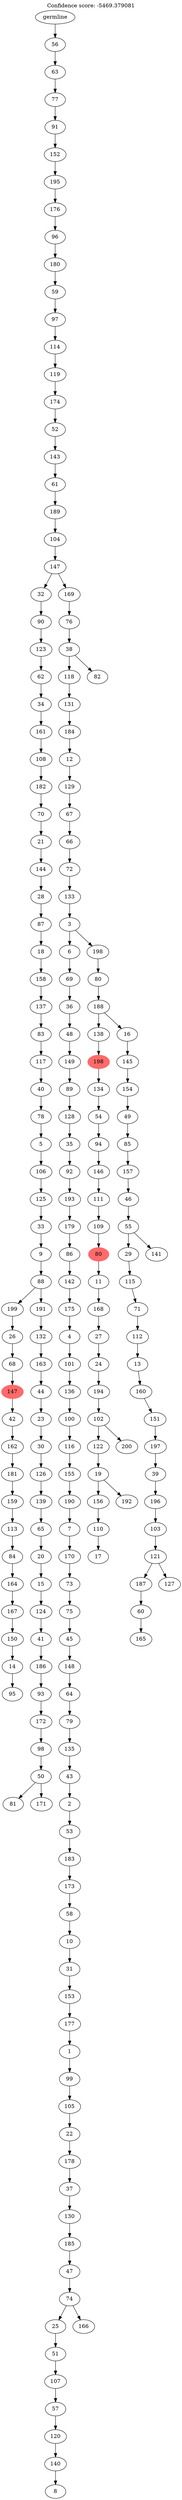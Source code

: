 digraph g {
	"202" -> "203";
	"203" [label="95"];
	"201" -> "202";
	"202" [label="14"];
	"200" -> "201";
	"201" [label="150"];
	"199" -> "200";
	"200" [label="167"];
	"198" -> "199";
	"199" [label="164"];
	"197" -> "198";
	"198" [label="84"];
	"196" -> "197";
	"197" [label="113"];
	"195" -> "196";
	"196" [label="159"];
	"194" -> "195";
	"195" [label="181"];
	"193" -> "194";
	"194" [label="162"];
	"192" -> "193";
	"193" [label="42"];
	"191" -> "192";
	"192" [color=indianred1, style=filled, label="147"];
	"190" -> "191";
	"191" [label="68"];
	"189" -> "190";
	"190" [label="26"];
	"186" -> "187";
	"187" [label="81"];
	"186" -> "188";
	"188" [label="171"];
	"185" -> "186";
	"186" [label="50"];
	"184" -> "185";
	"185" [label="98"];
	"183" -> "184";
	"184" [label="172"];
	"182" -> "183";
	"183" [label="93"];
	"181" -> "182";
	"182" [label="186"];
	"180" -> "181";
	"181" [label="41"];
	"179" -> "180";
	"180" [label="124"];
	"178" -> "179";
	"179" [label="15"];
	"177" -> "178";
	"178" [label="20"];
	"176" -> "177";
	"177" [label="65"];
	"175" -> "176";
	"176" [label="139"];
	"174" -> "175";
	"175" [label="126"];
	"173" -> "174";
	"174" [label="30"];
	"172" -> "173";
	"173" [label="23"];
	"171" -> "172";
	"172" [label="44"];
	"170" -> "171";
	"171" [label="163"];
	"169" -> "170";
	"170" [label="132"];
	"168" -> "169";
	"169" [label="191"];
	"168" -> "189";
	"189" [label="199"];
	"167" -> "168";
	"168" [label="88"];
	"166" -> "167";
	"167" [label="9"];
	"165" -> "166";
	"166" [label="33"];
	"164" -> "165";
	"165" [label="125"];
	"163" -> "164";
	"164" [label="106"];
	"162" -> "163";
	"163" [label="5"];
	"161" -> "162";
	"162" [label="78"];
	"160" -> "161";
	"161" [label="40"];
	"159" -> "160";
	"160" [label="117"];
	"158" -> "159";
	"159" [label="83"];
	"157" -> "158";
	"158" [label="137"];
	"156" -> "157";
	"157" [label="158"];
	"155" -> "156";
	"156" [label="18"];
	"154" -> "155";
	"155" [label="87"];
	"153" -> "154";
	"154" [label="28"];
	"152" -> "153";
	"153" [label="144"];
	"151" -> "152";
	"152" [label="21"];
	"150" -> "151";
	"151" [label="70"];
	"149" -> "150";
	"150" [label="182"];
	"148" -> "149";
	"149" [label="108"];
	"147" -> "148";
	"148" [label="161"];
	"146" -> "147";
	"147" [label="34"];
	"145" -> "146";
	"146" [label="62"];
	"144" -> "145";
	"145" [label="123"];
	"143" -> "144";
	"144" [label="90"];
	"139" -> "140";
	"140" [label="8"];
	"138" -> "139";
	"139" [label="140"];
	"137" -> "138";
	"138" [label="120"];
	"136" -> "137";
	"137" [label="57"];
	"135" -> "136";
	"136" [label="107"];
	"134" -> "135";
	"135" [label="51"];
	"133" -> "134";
	"134" [label="25"];
	"133" -> "141";
	"141" [label="166"];
	"132" -> "133";
	"133" [label="74"];
	"131" -> "132";
	"132" [label="47"];
	"130" -> "131";
	"131" [label="185"];
	"129" -> "130";
	"130" [label="130"];
	"128" -> "129";
	"129" [label="37"];
	"127" -> "128";
	"128" [label="178"];
	"126" -> "127";
	"127" [label="22"];
	"125" -> "126";
	"126" [label="105"];
	"124" -> "125";
	"125" [label="99"];
	"123" -> "124";
	"124" [label="1"];
	"122" -> "123";
	"123" [label="177"];
	"121" -> "122";
	"122" [label="153"];
	"120" -> "121";
	"121" [label="31"];
	"119" -> "120";
	"120" [label="10"];
	"118" -> "119";
	"119" [label="58"];
	"117" -> "118";
	"118" [label="173"];
	"116" -> "117";
	"117" [label="183"];
	"115" -> "116";
	"116" [label="53"];
	"114" -> "115";
	"115" [label="2"];
	"113" -> "114";
	"114" [label="43"];
	"112" -> "113";
	"113" [label="135"];
	"111" -> "112";
	"112" [label="79"];
	"110" -> "111";
	"111" [label="64"];
	"109" -> "110";
	"110" [label="148"];
	"108" -> "109";
	"109" [label="45"];
	"107" -> "108";
	"108" [label="75"];
	"106" -> "107";
	"107" [label="73"];
	"105" -> "106";
	"106" [label="170"];
	"104" -> "105";
	"105" [label="7"];
	"103" -> "104";
	"104" [label="190"];
	"102" -> "103";
	"103" [label="155"];
	"101" -> "102";
	"102" [label="116"];
	"100" -> "101";
	"101" [label="100"];
	"99" -> "100";
	"100" [label="136"];
	"98" -> "99";
	"99" [label="101"];
	"97" -> "98";
	"98" [label="4"];
	"96" -> "97";
	"97" [label="175"];
	"95" -> "96";
	"96" [label="142"];
	"94" -> "95";
	"95" [label="86"];
	"93" -> "94";
	"94" [label="179"];
	"92" -> "93";
	"93" [label="193"];
	"91" -> "92";
	"92" [label="92"];
	"90" -> "91";
	"91" [label="35"];
	"89" -> "90";
	"90" [label="128"];
	"88" -> "89";
	"89" [label="89"];
	"87" -> "88";
	"88" [label="149"];
	"86" -> "87";
	"87" [label="48"];
	"85" -> "86";
	"86" [label="36"];
	"84" -> "85";
	"85" [label="69"];
	"80" -> "81";
	"81" [label="17"];
	"79" -> "80";
	"80" [label="110"];
	"78" -> "79";
	"79" [label="156"];
	"78" -> "82";
	"82" [label="192"];
	"77" -> "78";
	"78" [label="19"];
	"76" -> "77";
	"77" [label="122"];
	"76" -> "83";
	"83" [label="200"];
	"75" -> "76";
	"76" [label="102"];
	"74" -> "75";
	"75" [label="194"];
	"73" -> "74";
	"74" [label="24"];
	"72" -> "73";
	"73" [label="27"];
	"71" -> "72";
	"72" [label="168"];
	"70" -> "71";
	"71" [label="11"];
	"69" -> "70";
	"70" [color=indianred1, style=filled, label="80"];
	"68" -> "69";
	"69" [label="109"];
	"67" -> "68";
	"68" [label="111"];
	"66" -> "67";
	"67" [label="146"];
	"65" -> "66";
	"66" [label="94"];
	"64" -> "65";
	"65" [label="54"];
	"63" -> "64";
	"64" [label="134"];
	"62" -> "63";
	"63" [color=indianred1, style=filled, label="198"];
	"59" -> "60";
	"60" [label="165"];
	"58" -> "59";
	"59" [label="60"];
	"56" -> "57";
	"57" [label="127"];
	"56" -> "58";
	"58" [label="187"];
	"55" -> "56";
	"56" [label="121"];
	"54" -> "55";
	"55" [label="103"];
	"53" -> "54";
	"54" [label="196"];
	"52" -> "53";
	"53" [label="39"];
	"51" -> "52";
	"52" [label="197"];
	"50" -> "51";
	"51" [label="151"];
	"49" -> "50";
	"50" [label="160"];
	"48" -> "49";
	"49" [label="13"];
	"47" -> "48";
	"48" [label="112"];
	"46" -> "47";
	"47" [label="71"];
	"45" -> "46";
	"46" [label="115"];
	"44" -> "45";
	"45" [label="29"];
	"44" -> "61";
	"61" [label="141"];
	"43" -> "44";
	"44" [label="55"];
	"42" -> "43";
	"43" [label="46"];
	"41" -> "42";
	"42" [label="157"];
	"40" -> "41";
	"41" [label="85"];
	"39" -> "40";
	"40" [label="49"];
	"38" -> "39";
	"39" [label="154"];
	"37" -> "38";
	"38" [label="145"];
	"36" -> "37";
	"37" [label="16"];
	"36" -> "62";
	"62" [label="138"];
	"35" -> "36";
	"36" [label="188"];
	"34" -> "35";
	"35" [label="80"];
	"33" -> "34";
	"34" [label="198"];
	"33" -> "84";
	"84" [label="6"];
	"32" -> "33";
	"33" [label="3"];
	"31" -> "32";
	"32" [label="133"];
	"30" -> "31";
	"31" [label="72"];
	"29" -> "30";
	"30" [label="66"];
	"28" -> "29";
	"29" [label="67"];
	"27" -> "28";
	"28" [label="129"];
	"26" -> "27";
	"27" [label="12"];
	"25" -> "26";
	"26" [label="184"];
	"24" -> "25";
	"25" [label="131"];
	"23" -> "24";
	"24" [label="118"];
	"23" -> "142";
	"142" [label="82"];
	"22" -> "23";
	"23" [label="38"];
	"21" -> "22";
	"22" [label="76"];
	"20" -> "21";
	"21" [label="169"];
	"20" -> "143";
	"143" [label="32"];
	"19" -> "20";
	"20" [label="147"];
	"18" -> "19";
	"19" [label="104"];
	"17" -> "18";
	"18" [label="189"];
	"16" -> "17";
	"17" [label="61"];
	"15" -> "16";
	"16" [label="143"];
	"14" -> "15";
	"15" [label="52"];
	"13" -> "14";
	"14" [label="174"];
	"12" -> "13";
	"13" [label="119"];
	"11" -> "12";
	"12" [label="114"];
	"10" -> "11";
	"11" [label="97"];
	"9" -> "10";
	"10" [label="59"];
	"8" -> "9";
	"9" [label="180"];
	"7" -> "8";
	"8" [label="96"];
	"6" -> "7";
	"7" [label="176"];
	"5" -> "6";
	"6" [label="195"];
	"4" -> "5";
	"5" [label="152"];
	"3" -> "4";
	"4" [label="91"];
	"2" -> "3";
	"3" [label="77"];
	"1" -> "2";
	"2" [label="63"];
	"0" -> "1";
	"1" [label="56"];
	"0" [label="germline"];
	labelloc="t";
	label="Confidence score: -5469.379081";
}
